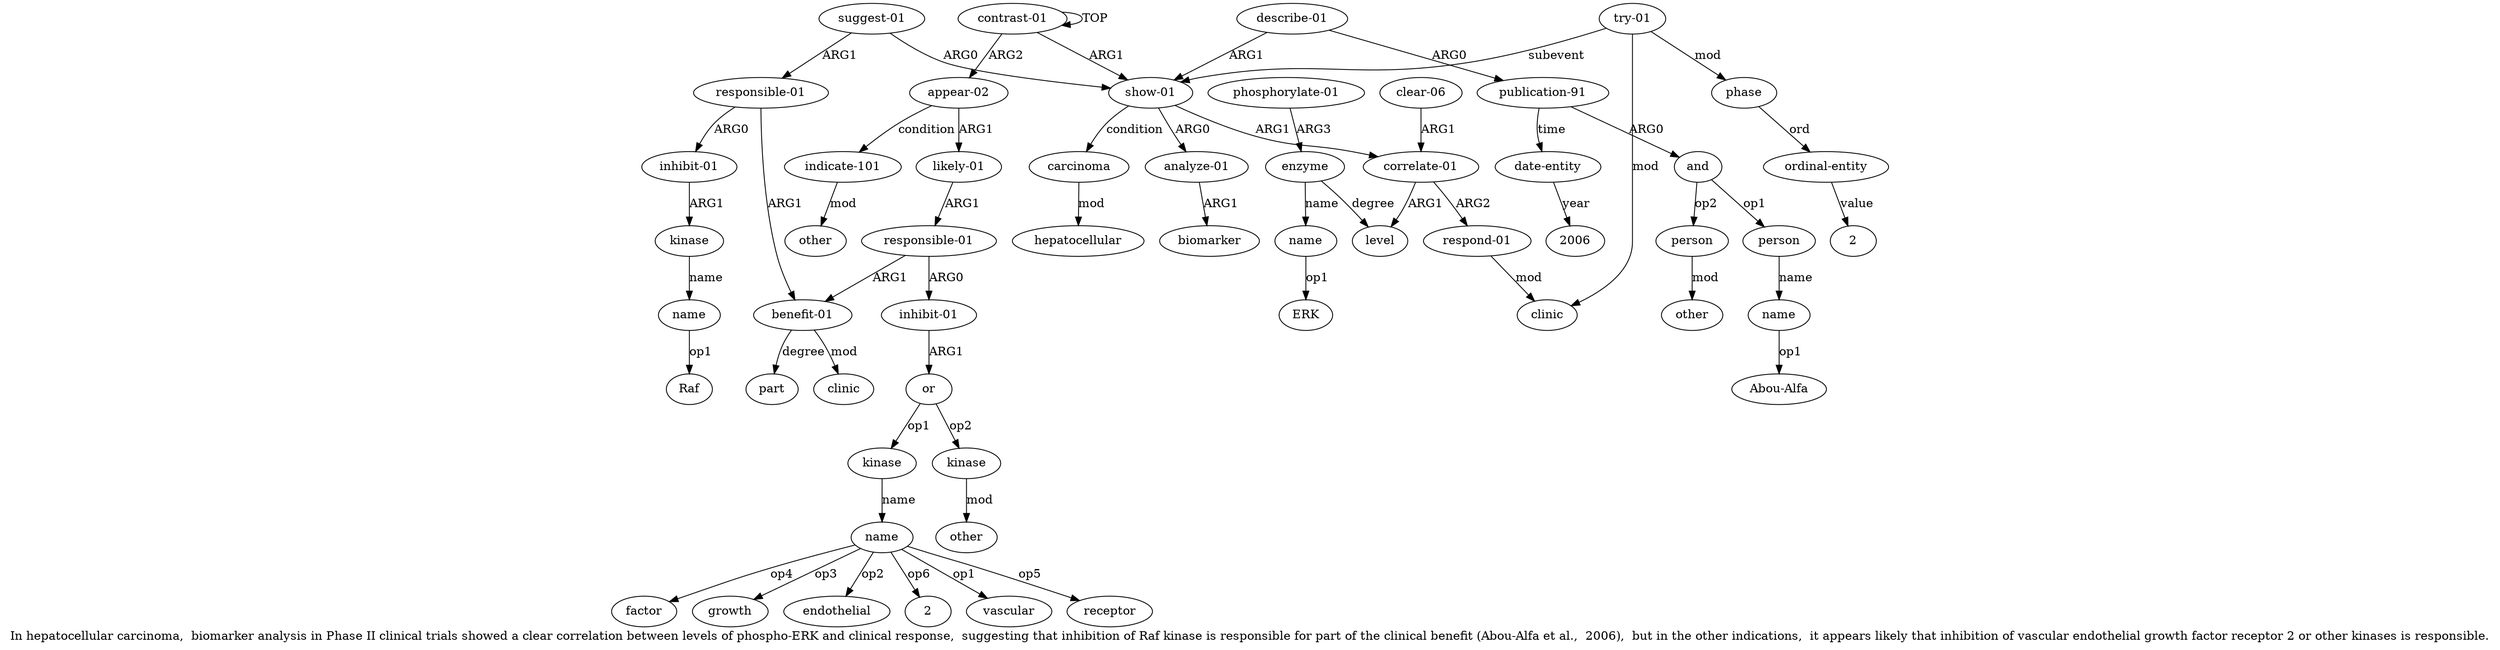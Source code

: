digraph  {
	graph [label="In hepatocellular carcinoma,  biomarker analysis in Phase II clinical trials showed a clear correlation between levels of phospho-ERK \
and clinical response,  suggesting that inhibition of Raf kinase is responsible for part of the clinical benefit (Abou-Alfa et al.,  \
2006),  but in the other indications,  it appears likely that inhibition of vascular endothelial growth factor receptor 2 or other \
kinases is responsible."];
	node [label="\N"];
	a20	 [color=black,
		gold_ind=20,
		gold_label="benefit-01",
		label="benefit-01",
		test_ind=20,
		test_label="benefit-01"];
	a21	 [color=black,
		gold_ind=21,
		gold_label=clinic,
		label=clinic,
		test_ind=21,
		test_label=clinic];
	a20 -> a21 [key=0,
	color=black,
	gold_label=mod,
	label=mod,
	test_label=mod];
a22 [color=black,
	gold_ind=22,
	gold_label=part,
	label=part,
	test_ind=22,
	test_label=part];
a20 -> a22 [key=0,
color=black,
gold_label=degree,
label=degree,
test_label=degree];
a23 [color=black,
gold_ind=23,
gold_label="describe-01",
label="describe-01",
test_ind=23,
test_label="describe-01"];
a24 [color=black,
gold_ind=24,
gold_label="publication-91",
label="publication-91",
test_ind=24,
test_label="publication-91"];
a23 -> a24 [key=0,
color=black,
gold_label=ARG0,
label=ARG0,
test_label=ARG0];
a1 [color=black,
gold_ind=1,
gold_label="show-01",
label="show-01",
test_ind=1,
test_label="show-01"];
a23 -> a1 [key=0,
color=black,
gold_label=ARG1,
label=ARG1,
test_label=ARG1];
a25 [color=black,
gold_ind=25,
gold_label=and,
label=and,
test_ind=25,
test_label=and];
a24 -> a25 [key=0,
color=black,
gold_label=ARG0,
label=ARG0,
test_label=ARG0];
a30 [color=black,
gold_ind=30,
gold_label="date-entity",
label="date-entity",
test_ind=30,
test_label="date-entity"];
a24 -> a30 [key=0,
color=black,
gold_label=time,
label=time,
test_label=time];
a26 [color=black,
gold_ind=26,
gold_label=person,
label=person,
test_ind=26,
test_label=person];
a25 -> a26 [key=0,
color=black,
gold_label=op1,
label=op1,
test_label=op1];
a28 [color=black,
gold_ind=28,
gold_label=person,
label=person,
test_ind=28,
test_label=person];
a25 -> a28 [key=0,
color=black,
gold_label=op2,
label=op2,
test_label=op2];
a27 [color=black,
gold_ind=27,
gold_label=name,
label=name,
test_ind=27,
test_label=name];
a26 -> a27 [key=0,
color=black,
gold_label=name,
label=name,
test_label=name];
"a27 Abou-Alfa" [color=black,
gold_ind=-1,
gold_label="Abou-Alfa",
label="Abou-Alfa",
test_ind=-1,
test_label="Abou-Alfa"];
a27 -> "a27 Abou-Alfa" [key=0,
color=black,
gold_label=op1,
label=op1,
test_label=op1];
a29 [color=black,
gold_ind=29,
gold_label=other,
label=other,
test_ind=29,
test_label=other];
a28 -> a29 [key=0,
color=black,
gold_label=mod,
label=mod,
test_label=mod];
a31 [color=black,
gold_ind=31,
gold_label=carcinoma,
label=carcinoma,
test_ind=31,
test_label=carcinoma];
a32 [color=black,
gold_ind=32,
gold_label=hepatocellular,
label=hepatocellular,
test_ind=32,
test_label=hepatocellular];
a31 -> a32 [key=0,
color=black,
gold_label=mod,
label=mod,
test_label=mod];
"a30 2006" [color=black,
gold_ind=-1,
gold_label=2006,
label=2006,
test_ind=-1,
test_label=2006];
a30 -> "a30 2006" [key=0,
color=black,
gold_label=year,
label=year,
test_label=year];
"a39 factor" [color=black,
gold_ind=-1,
gold_label=factor,
label=factor,
test_ind=-1,
test_label=factor];
a37 [color=black,
gold_ind=37,
gold_label=or,
label=or,
test_ind=37,
test_label=or];
a38 [color=black,
gold_ind=38,
gold_label=kinase,
label=kinase,
test_ind=38,
test_label=kinase];
a37 -> a38 [key=0,
color=black,
gold_label=op1,
label=op1,
test_label=op1];
a40 [color=black,
gold_ind=40,
gold_label=kinase,
label=kinase,
test_ind=40,
test_label=kinase];
a37 -> a40 [key=0,
color=black,
gold_label=op2,
label=op2,
test_label=op2];
"a39 growth" [color=black,
gold_ind=-1,
gold_label=growth,
label=growth,
test_ind=-1,
test_label=growth];
a36 [color=black,
gold_ind=36,
gold_label="inhibit-01",
label="inhibit-01",
test_ind=36,
test_label="inhibit-01"];
a36 -> a37 [key=0,
color=black,
gold_label=ARG1,
label=ARG1,
test_label=ARG1];
a33 [color=black,
gold_ind=33,
gold_label="appear-02",
label="appear-02",
test_ind=33,
test_label="appear-02"];
a34 [color=black,
gold_ind=34,
gold_label="likely-01",
label="likely-01",
test_ind=34,
test_label="likely-01"];
a33 -> a34 [key=0,
color=black,
gold_label=ARG1,
label=ARG1,
test_label=ARG1];
a42 [color=black,
gold_ind=42,
gold_label="indicate-101",
label="indicate-101",
test_ind=42,
test_label="indicate-101"];
a33 -> a42 [key=0,
color=black,
gold_label=condition,
label=condition,
test_label=condition];
a35 [color=black,
gold_ind=35,
gold_label="responsible-01",
label="responsible-01",
test_ind=35,
test_label="responsible-01"];
a35 -> a20 [key=0,
color=black,
gold_label=ARG1,
label=ARG1,
test_label=ARG1];
a35 -> a36 [key=0,
color=black,
gold_label=ARG0,
label=ARG0,
test_label=ARG0];
"a39 endothelial" [color=black,
gold_ind=-1,
gold_label=endothelial,
label=endothelial,
test_ind=-1,
test_label=endothelial];
a34 -> a35 [key=0,
color=black,
gold_label=ARG1,
label=ARG1,
test_label=ARG1];
"a7 ERK" [color=black,
gold_ind=-1,
gold_label=ERK,
label=ERK,
test_ind=-1,
test_label=ERK];
"a39 2" [color=black,
gold_ind=-1,
gold_label=2,
label=2,
test_ind=-1,
test_label=2];
a15 [color=black,
gold_ind=15,
gold_label="suggest-01",
label="suggest-01",
test_ind=15,
test_label="suggest-01"];
a16 [color=black,
gold_ind=16,
gold_label="responsible-01",
label="responsible-01",
test_ind=16,
test_label="responsible-01"];
a15 -> a16 [key=0,
color=black,
gold_label=ARG1,
label=ARG1,
test_label=ARG1];
a15 -> a1 [key=0,
color=black,
gold_label=ARG0,
label=ARG0,
test_label=ARG0];
a14 [color=black,
gold_ind=14,
gold_label="ordinal-entity",
label="ordinal-entity",
test_ind=14,
test_label="ordinal-entity"];
"a14 2" [color=black,
gold_ind=-1,
gold_label=2,
label=2,
test_ind=-1,
test_label=2];
a14 -> "a14 2" [key=0,
color=black,
gold_label=value,
label=value,
test_label=value];
a17 [color=black,
gold_ind=17,
gold_label="inhibit-01",
label="inhibit-01",
test_ind=17,
test_label="inhibit-01"];
a18 [color=black,
gold_ind=18,
gold_label=kinase,
label=kinase,
test_ind=18,
test_label=kinase];
a17 -> a18 [key=0,
color=black,
gold_label=ARG1,
label=ARG1,
test_label=ARG1];
a16 -> a20 [key=0,
color=black,
gold_label=ARG1,
label=ARG1,
test_label=ARG1];
a16 -> a17 [key=0,
color=black,
gold_label=ARG0,
label=ARG0,
test_label=ARG0];
a11 [color=black,
gold_ind=11,
gold_label="try-01",
label="try-01",
test_ind=11,
test_label="try-01"];
a13 [color=black,
gold_ind=13,
gold_label=phase,
label=phase,
test_ind=13,
test_label=phase];
a11 -> a13 [key=0,
color=black,
gold_label=mod,
label=mod,
test_label=mod];
a12 [color=black,
gold_ind=12,
gold_label=clinic,
label=clinic,
test_ind=12,
test_label=clinic];
a11 -> a12 [key=0,
color=black,
gold_label=mod,
label=mod,
test_label=mod];
a11 -> a1 [key=0,
color=black,
gold_label=subevent,
label=subevent,
test_label=subevent];
a10 [color=black,
gold_ind=10,
gold_label="clear-06",
label="clear-06",
test_ind=10,
test_label="clear-06"];
a4 [color=black,
gold_ind=4,
gold_label="correlate-01",
label="correlate-01",
test_ind=4,
test_label="correlate-01"];
a10 -> a4 [key=0,
color=black,
gold_label=ARG1,
label=ARG1,
test_label=ARG1];
a13 -> a14 [key=0,
color=black,
gold_label=ord,
label=ord,
test_label=ord];
"a39 vascular" [color=black,
gold_ind=-1,
gold_label=vascular,
label=vascular,
test_ind=-1,
test_label=vascular];
a39 [color=black,
gold_ind=39,
gold_label=name,
label=name,
test_ind=39,
test_label=name];
a39 -> "a39 factor" [key=0,
color=black,
gold_label=op4,
label=op4,
test_label=op4];
a39 -> "a39 growth" [key=0,
color=black,
gold_label=op3,
label=op3,
test_label=op3];
a39 -> "a39 endothelial" [key=0,
color=black,
gold_label=op2,
label=op2,
test_label=op2];
a39 -> "a39 2" [key=0,
color=black,
gold_label=op6,
label=op6,
test_label=op6];
a39 -> "a39 vascular" [key=0,
color=black,
gold_label=op1,
label=op1,
test_label=op1];
"a39 receptor" [color=black,
gold_ind=-1,
gold_label=receptor,
label=receptor,
test_ind=-1,
test_label=receptor];
a39 -> "a39 receptor" [key=0,
color=black,
gold_label=op5,
label=op5,
test_label=op5];
a38 -> a39 [key=0,
color=black,
gold_label=name,
label=name,
test_label=name];
a19 [color=black,
gold_ind=19,
gold_label=name,
label=name,
test_ind=19,
test_label=name];
"a19 Raf" [color=black,
gold_ind=-1,
gold_label=Raf,
label=Raf,
test_ind=-1,
test_label=Raf];
a19 -> "a19 Raf" [key=0,
color=black,
gold_label=op1,
label=op1,
test_label=op1];
a18 -> a19 [key=0,
color=black,
gold_label=name,
label=name,
test_label=name];
a1 -> a31 [key=0,
color=black,
gold_label=condition,
label=condition,
test_label=condition];
a2 [color=black,
gold_ind=2,
gold_label="analyze-01",
label="analyze-01",
test_ind=2,
test_label="analyze-01"];
a1 -> a2 [key=0,
color=black,
gold_label=ARG0,
label=ARG0,
test_label=ARG0];
a1 -> a4 [key=0,
color=black,
gold_label=ARG1,
label=ARG1,
test_label=ARG1];
a0 [color=black,
gold_ind=0,
gold_label="contrast-01",
label="contrast-01",
test_ind=0,
test_label="contrast-01"];
a0 -> a33 [key=0,
color=black,
gold_label=ARG2,
label=ARG2,
test_label=ARG2];
a0 -> a1 [key=0,
color=black,
gold_label=ARG1,
label=ARG1,
test_label=ARG1];
a0 -> a0 [key=0,
color=black,
gold_label=TOP,
label=TOP,
test_label=TOP];
a3 [color=black,
gold_ind=3,
gold_label=biomarker,
label=biomarker,
test_ind=3,
test_label=biomarker];
a2 -> a3 [key=0,
color=black,
gold_label=ARG1,
label=ARG1,
test_label=ARG1];
a5 [color=black,
gold_ind=5,
gold_label=level,
label=level,
test_ind=5,
test_label=level];
a4 -> a5 [key=0,
color=black,
gold_label=ARG1,
label=ARG1,
test_label=ARG1];
a9 [color=black,
gold_ind=9,
gold_label="respond-01",
label="respond-01",
test_ind=9,
test_label="respond-01"];
a4 -> a9 [key=0,
color=black,
gold_label=ARG2,
label=ARG2,
test_label=ARG2];
a7 [color=black,
gold_ind=7,
gold_label=name,
label=name,
test_ind=7,
test_label=name];
a7 -> "a7 ERK" [key=0,
color=black,
gold_label=op1,
label=op1,
test_label=op1];
a6 [color=black,
gold_ind=6,
gold_label=enzyme,
label=enzyme,
test_ind=6,
test_label=enzyme];
a6 -> a5 [key=0,
color=black,
gold_label=degree,
label=degree,
test_label=degree];
a6 -> a7 [key=0,
color=black,
gold_label=name,
label=name,
test_label=name];
a9 -> a12 [key=0,
color=black,
gold_label=mod,
label=mod,
test_label=mod];
a8 [color=black,
gold_ind=8,
gold_label="phosphorylate-01",
label="phosphorylate-01",
test_ind=8,
test_label="phosphorylate-01"];
a8 -> a6 [key=0,
color=black,
gold_label=ARG3,
label=ARG3,
test_label=ARG3];
a43 [color=black,
gold_ind=43,
gold_label=other,
label=other,
test_ind=43,
test_label=other];
a42 -> a43 [key=0,
color=black,
gold_label=mod,
label=mod,
test_label=mod];
a41 [color=black,
gold_ind=41,
gold_label=other,
label=other,
test_ind=41,
test_label=other];
a40 -> a41 [key=0,
color=black,
gold_label=mod,
label=mod,
test_label=mod];
}
